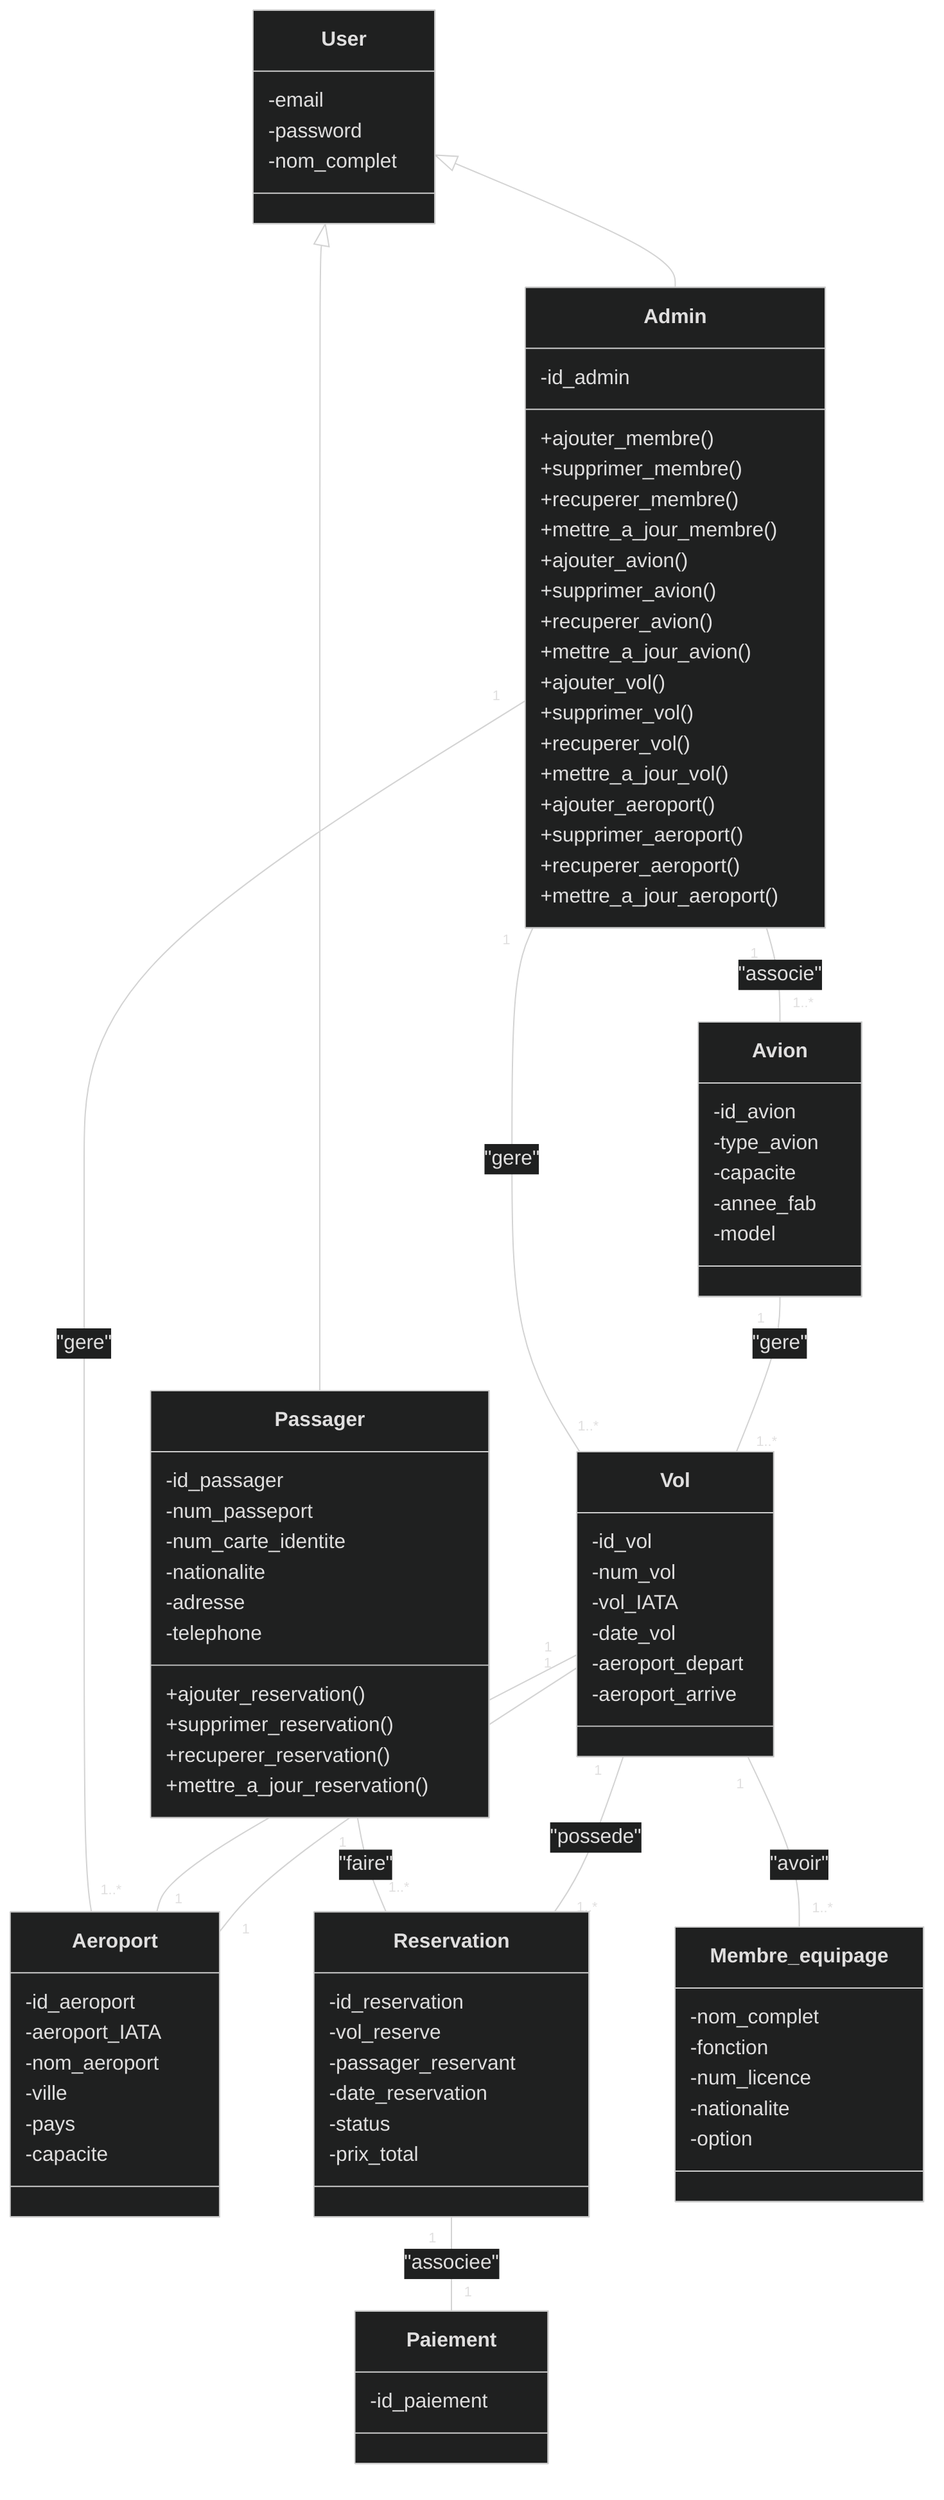 ---
config:
  theme: dark
---
classDiagram
    User <|-- Admin
    User <|-- Passager
    User : -email
    User : -password
    User : -nom_complet
    class Admin {
        -id_admin
        +ajouter_membre()
        +supprimer_membre()
        +recuperer_membre()
        +mettre_a_jour_membre()
        +ajouter_avion()
        +supprimer_avion()
        +recuperer_avion()
        +mettre_a_jour_avion()
        +ajouter_vol()
        +supprimer_vol()
        +recuperer_vol()
        +mettre_a_jour_vol()
        +ajouter_aeroport()
        +supprimer_aeroport()
        +recuperer_aeroport()
        +mettre_a_jour_aeroport()
    }
    class Passager {
        -id_passager
        -num_passeport
        -num_carte_identite
        -nationalite
        -adresse
        -telephone
        +ajouter_reservation()
        +supprimer_reservation()
        +recuperer_reservation()
        +mettre_a_jour_reservation()
    }
    class Avion {
        -id_avion
        -type_avion
        -capacite
        -annee_fab
        -model
    }
    class Vol {
        -id_vol
        -num_vol
        -vol_IATA
        -date_vol
        -aeroport_depart
        -aeroport_arrive
    }
    class Aeroport {
        -id_aeroport
        -aeroport_IATA
        -nom_aeroport
        -ville
        -pays
        -capacite
    }
    class Reservation {
        -id_reservation
        -vol_reserve
        -passager_reservant
        -date_reservation
        -status
        -prix_total
    }
    class Paiement {
        -id_paiement
    }
    class Membre_equipage {
        -nom_complet
        -fonction
        -num_licence
        -nationalite
        -option
    }
    Admin "1" -- "1..*" Avion : "associe"
    Admin "1" -- "1..*" Vol : "gere"
    Admin "1" -- "1..*" Aeroport : "gere"
    Passager "1" -- "1..*" Reservation : "faire"
    Reservation "1" -- "1" Paiement : "associee"
    Vol "1" -- "1..*" Reservation : "possede"
    Vol "1" -- "1..*" Membre_equipage : "avoir"
    Vol "1" -- "1" Aeroport : "depart"
    Vol "1" -- "1" Aeroport : "arrive a"
    Avion "1" -- "1..*" Vol : "gere"